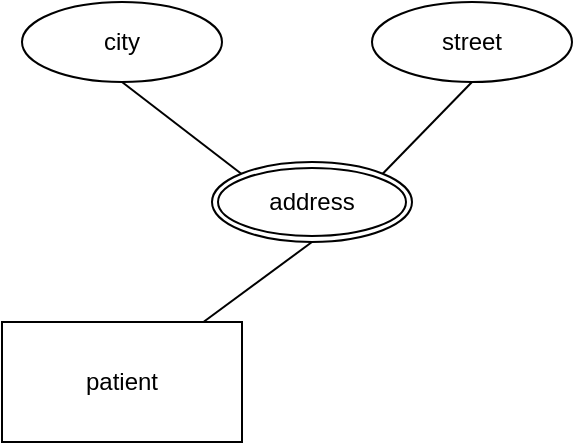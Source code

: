 <mxfile>
    <diagram id="xaEyN-xRe_FyhjG6tCta" name="Page-1">
        <mxGraphModel dx="517" dy="287" grid="1" gridSize="10" guides="1" tooltips="1" connect="1" arrows="1" fold="1" page="1" pageScale="1" pageWidth="850" pageHeight="1100" math="0" shadow="0">
            <root>
                <mxCell id="0"/>
                <mxCell id="1" parent="0"/>
                <mxCell id="4" style="edgeStyle=none;html=1;entryX=0.5;entryY=1;entryDx=0;entryDy=0;endArrow=none;endFill=0;" parent="1" source="2" target="9" edge="1">
                    <mxGeometry relative="1" as="geometry">
                        <mxPoint x="450.0" y="130" as="targetPoint"/>
                    </mxGeometry>
                </mxCell>
                <mxCell id="2" value="patient" style="rounded=0;whiteSpace=wrap;html=1;" parent="1" vertex="1">
                    <mxGeometry x="305" y="180" width="120" height="60" as="geometry"/>
                </mxCell>
                <mxCell id="7" style="edgeStyle=none;html=1;entryX=0.5;entryY=1;entryDx=0;entryDy=0;endArrow=none;endFill=0;exitX=0;exitY=0;exitDx=0;exitDy=0;" parent="1" source="9" target="5" edge="1">
                    <mxGeometry relative="1" as="geometry">
                        <mxPoint x="421.79" y="93.487" as="sourcePoint"/>
                    </mxGeometry>
                </mxCell>
                <mxCell id="8" style="edgeStyle=none;html=1;entryX=0.5;entryY=1;entryDx=0;entryDy=0;endArrow=none;endFill=0;exitX=1;exitY=0;exitDx=0;exitDy=0;" parent="1" source="9" target="6" edge="1">
                    <mxGeometry relative="1" as="geometry">
                        <mxPoint x="479.275" y="93.786" as="sourcePoint"/>
                    </mxGeometry>
                </mxCell>
                <mxCell id="5" value="city" style="ellipse;whiteSpace=wrap;html=1;align=center;" parent="1" vertex="1">
                    <mxGeometry x="315" y="20" width="100" height="40" as="geometry"/>
                </mxCell>
                <mxCell id="6" value="street" style="ellipse;whiteSpace=wrap;html=1;align=center;" parent="1" vertex="1">
                    <mxGeometry x="490" y="20" width="100" height="40" as="geometry"/>
                </mxCell>
                <mxCell id="9" value="address" style="ellipse;shape=doubleEllipse;margin=3;whiteSpace=wrap;html=1;align=center;" vertex="1" parent="1">
                    <mxGeometry x="410" y="100" width="100" height="40" as="geometry"/>
                </mxCell>
            </root>
        </mxGraphModel>
    </diagram>
</mxfile>